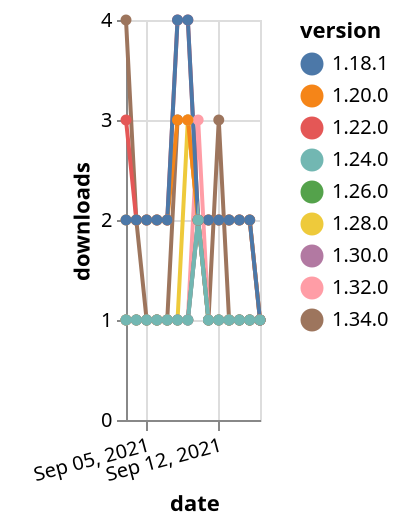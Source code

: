 {"$schema": "https://vega.github.io/schema/vega-lite/v5.json", "description": "A simple bar chart with embedded data.", "data": {"values": [{"date": "2021-09-03", "total": 135, "delta": 4, "version": "1.34.0"}, {"date": "2021-09-04", "total": 137, "delta": 2, "version": "1.34.0"}, {"date": "2021-09-05", "total": 138, "delta": 1, "version": "1.34.0"}, {"date": "2021-09-06", "total": 139, "delta": 1, "version": "1.34.0"}, {"date": "2021-09-07", "total": 140, "delta": 1, "version": "1.34.0"}, {"date": "2021-09-08", "total": 143, "delta": 3, "version": "1.34.0"}, {"date": "2021-09-09", "total": 146, "delta": 3, "version": "1.34.0"}, {"date": "2021-09-10", "total": 148, "delta": 2, "version": "1.34.0"}, {"date": "2021-09-11", "total": 149, "delta": 1, "version": "1.34.0"}, {"date": "2021-09-12", "total": 152, "delta": 3, "version": "1.34.0"}, {"date": "2021-09-13", "total": 153, "delta": 1, "version": "1.34.0"}, {"date": "2021-09-14", "total": 154, "delta": 1, "version": "1.34.0"}, {"date": "2021-09-15", "total": 155, "delta": 1, "version": "1.34.0"}, {"date": "2021-09-16", "total": 156, "delta": 1, "version": "1.34.0"}, {"date": "2021-09-03", "total": 218, "delta": 1, "version": "1.32.0"}, {"date": "2021-09-04", "total": 219, "delta": 1, "version": "1.32.0"}, {"date": "2021-09-05", "total": 220, "delta": 1, "version": "1.32.0"}, {"date": "2021-09-06", "total": 221, "delta": 1, "version": "1.32.0"}, {"date": "2021-09-07", "total": 222, "delta": 1, "version": "1.32.0"}, {"date": "2021-09-08", "total": 223, "delta": 1, "version": "1.32.0"}, {"date": "2021-09-09", "total": 224, "delta": 1, "version": "1.32.0"}, {"date": "2021-09-10", "total": 227, "delta": 3, "version": "1.32.0"}, {"date": "2021-09-11", "total": 228, "delta": 1, "version": "1.32.0"}, {"date": "2021-09-12", "total": 229, "delta": 1, "version": "1.32.0"}, {"date": "2021-09-13", "total": 230, "delta": 1, "version": "1.32.0"}, {"date": "2021-09-14", "total": 231, "delta": 1, "version": "1.32.0"}, {"date": "2021-09-15", "total": 232, "delta": 1, "version": "1.32.0"}, {"date": "2021-09-16", "total": 233, "delta": 1, "version": "1.32.0"}, {"date": "2021-09-03", "total": 2518, "delta": 3, "version": "1.22.0"}, {"date": "2021-09-04", "total": 2520, "delta": 2, "version": "1.22.0"}, {"date": "2021-09-05", "total": 2522, "delta": 2, "version": "1.22.0"}, {"date": "2021-09-06", "total": 2524, "delta": 2, "version": "1.22.0"}, {"date": "2021-09-07", "total": 2526, "delta": 2, "version": "1.22.0"}, {"date": "2021-09-08", "total": 2530, "delta": 4, "version": "1.22.0"}, {"date": "2021-09-09", "total": 2534, "delta": 4, "version": "1.22.0"}, {"date": "2021-09-10", "total": 2536, "delta": 2, "version": "1.22.0"}, {"date": "2021-09-11", "total": 2538, "delta": 2, "version": "1.22.0"}, {"date": "2021-09-12", "total": 2540, "delta": 2, "version": "1.22.0"}, {"date": "2021-09-13", "total": 2542, "delta": 2, "version": "1.22.0"}, {"date": "2021-09-14", "total": 2544, "delta": 2, "version": "1.22.0"}, {"date": "2021-09-15", "total": 2546, "delta": 2, "version": "1.22.0"}, {"date": "2021-09-16", "total": 2547, "delta": 1, "version": "1.22.0"}, {"date": "2021-09-03", "total": 222, "delta": 1, "version": "1.28.0"}, {"date": "2021-09-04", "total": 223, "delta": 1, "version": "1.28.0"}, {"date": "2021-09-05", "total": 224, "delta": 1, "version": "1.28.0"}, {"date": "2021-09-06", "total": 225, "delta": 1, "version": "1.28.0"}, {"date": "2021-09-07", "total": 226, "delta": 1, "version": "1.28.0"}, {"date": "2021-09-08", "total": 227, "delta": 1, "version": "1.28.0"}, {"date": "2021-09-09", "total": 230, "delta": 3, "version": "1.28.0"}, {"date": "2021-09-10", "total": 232, "delta": 2, "version": "1.28.0"}, {"date": "2021-09-11", "total": 233, "delta": 1, "version": "1.28.0"}, {"date": "2021-09-12", "total": 234, "delta": 1, "version": "1.28.0"}, {"date": "2021-09-13", "total": 235, "delta": 1, "version": "1.28.0"}, {"date": "2021-09-14", "total": 236, "delta": 1, "version": "1.28.0"}, {"date": "2021-09-15", "total": 237, "delta": 1, "version": "1.28.0"}, {"date": "2021-09-16", "total": 238, "delta": 1, "version": "1.28.0"}, {"date": "2021-09-03", "total": 214, "delta": 1, "version": "1.26.0"}, {"date": "2021-09-04", "total": 215, "delta": 1, "version": "1.26.0"}, {"date": "2021-09-05", "total": 216, "delta": 1, "version": "1.26.0"}, {"date": "2021-09-06", "total": 217, "delta": 1, "version": "1.26.0"}, {"date": "2021-09-07", "total": 218, "delta": 1, "version": "1.26.0"}, {"date": "2021-09-08", "total": 219, "delta": 1, "version": "1.26.0"}, {"date": "2021-09-09", "total": 220, "delta": 1, "version": "1.26.0"}, {"date": "2021-09-10", "total": 222, "delta": 2, "version": "1.26.0"}, {"date": "2021-09-11", "total": 223, "delta": 1, "version": "1.26.0"}, {"date": "2021-09-12", "total": 224, "delta": 1, "version": "1.26.0"}, {"date": "2021-09-13", "total": 225, "delta": 1, "version": "1.26.0"}, {"date": "2021-09-14", "total": 226, "delta": 1, "version": "1.26.0"}, {"date": "2021-09-15", "total": 227, "delta": 1, "version": "1.26.0"}, {"date": "2021-09-16", "total": 228, "delta": 1, "version": "1.26.0"}, {"date": "2021-09-03", "total": 2587, "delta": 2, "version": "1.20.0"}, {"date": "2021-09-04", "total": 2589, "delta": 2, "version": "1.20.0"}, {"date": "2021-09-05", "total": 2591, "delta": 2, "version": "1.20.0"}, {"date": "2021-09-06", "total": 2593, "delta": 2, "version": "1.20.0"}, {"date": "2021-09-07", "total": 2595, "delta": 2, "version": "1.20.0"}, {"date": "2021-09-08", "total": 2598, "delta": 3, "version": "1.20.0"}, {"date": "2021-09-09", "total": 2601, "delta": 3, "version": "1.20.0"}, {"date": "2021-09-10", "total": 2603, "delta": 2, "version": "1.20.0"}, {"date": "2021-09-11", "total": 2605, "delta": 2, "version": "1.20.0"}, {"date": "2021-09-12", "total": 2607, "delta": 2, "version": "1.20.0"}, {"date": "2021-09-13", "total": 2609, "delta": 2, "version": "1.20.0"}, {"date": "2021-09-14", "total": 2611, "delta": 2, "version": "1.20.0"}, {"date": "2021-09-15", "total": 2613, "delta": 2, "version": "1.20.0"}, {"date": "2021-09-16", "total": 2614, "delta": 1, "version": "1.20.0"}, {"date": "2021-09-03", "total": 3081, "delta": 2, "version": "1.18.1"}, {"date": "2021-09-04", "total": 3083, "delta": 2, "version": "1.18.1"}, {"date": "2021-09-05", "total": 3085, "delta": 2, "version": "1.18.1"}, {"date": "2021-09-06", "total": 3087, "delta": 2, "version": "1.18.1"}, {"date": "2021-09-07", "total": 3089, "delta": 2, "version": "1.18.1"}, {"date": "2021-09-08", "total": 3093, "delta": 4, "version": "1.18.1"}, {"date": "2021-09-09", "total": 3097, "delta": 4, "version": "1.18.1"}, {"date": "2021-09-10", "total": 3099, "delta": 2, "version": "1.18.1"}, {"date": "2021-09-11", "total": 3101, "delta": 2, "version": "1.18.1"}, {"date": "2021-09-12", "total": 3103, "delta": 2, "version": "1.18.1"}, {"date": "2021-09-13", "total": 3105, "delta": 2, "version": "1.18.1"}, {"date": "2021-09-14", "total": 3107, "delta": 2, "version": "1.18.1"}, {"date": "2021-09-15", "total": 3109, "delta": 2, "version": "1.18.1"}, {"date": "2021-09-16", "total": 3110, "delta": 1, "version": "1.18.1"}, {"date": "2021-09-03", "total": 180, "delta": 1, "version": "1.30.0"}, {"date": "2021-09-04", "total": 181, "delta": 1, "version": "1.30.0"}, {"date": "2021-09-05", "total": 182, "delta": 1, "version": "1.30.0"}, {"date": "2021-09-06", "total": 183, "delta": 1, "version": "1.30.0"}, {"date": "2021-09-07", "total": 184, "delta": 1, "version": "1.30.0"}, {"date": "2021-09-08", "total": 185, "delta": 1, "version": "1.30.0"}, {"date": "2021-09-09", "total": 186, "delta": 1, "version": "1.30.0"}, {"date": "2021-09-10", "total": 188, "delta": 2, "version": "1.30.0"}, {"date": "2021-09-11", "total": 189, "delta": 1, "version": "1.30.0"}, {"date": "2021-09-12", "total": 190, "delta": 1, "version": "1.30.0"}, {"date": "2021-09-13", "total": 191, "delta": 1, "version": "1.30.0"}, {"date": "2021-09-14", "total": 192, "delta": 1, "version": "1.30.0"}, {"date": "2021-09-15", "total": 193, "delta": 1, "version": "1.30.0"}, {"date": "2021-09-16", "total": 194, "delta": 1, "version": "1.30.0"}, {"date": "2021-09-03", "total": 254, "delta": 1, "version": "1.24.0"}, {"date": "2021-09-04", "total": 255, "delta": 1, "version": "1.24.0"}, {"date": "2021-09-05", "total": 256, "delta": 1, "version": "1.24.0"}, {"date": "2021-09-06", "total": 257, "delta": 1, "version": "1.24.0"}, {"date": "2021-09-07", "total": 258, "delta": 1, "version": "1.24.0"}, {"date": "2021-09-08", "total": 259, "delta": 1, "version": "1.24.0"}, {"date": "2021-09-09", "total": 260, "delta": 1, "version": "1.24.0"}, {"date": "2021-09-10", "total": 262, "delta": 2, "version": "1.24.0"}, {"date": "2021-09-11", "total": 263, "delta": 1, "version": "1.24.0"}, {"date": "2021-09-12", "total": 264, "delta": 1, "version": "1.24.0"}, {"date": "2021-09-13", "total": 265, "delta": 1, "version": "1.24.0"}, {"date": "2021-09-14", "total": 266, "delta": 1, "version": "1.24.0"}, {"date": "2021-09-15", "total": 267, "delta": 1, "version": "1.24.0"}, {"date": "2021-09-16", "total": 268, "delta": 1, "version": "1.24.0"}]}, "width": "container", "mark": {"type": "line", "point": {"filled": true}}, "encoding": {"x": {"field": "date", "type": "temporal", "timeUnit": "yearmonthdate", "title": "date", "axis": {"labelAngle": -15}}, "y": {"field": "delta", "type": "quantitative", "title": "downloads"}, "color": {"field": "version", "type": "nominal"}, "tooltip": {"field": "delta"}}}